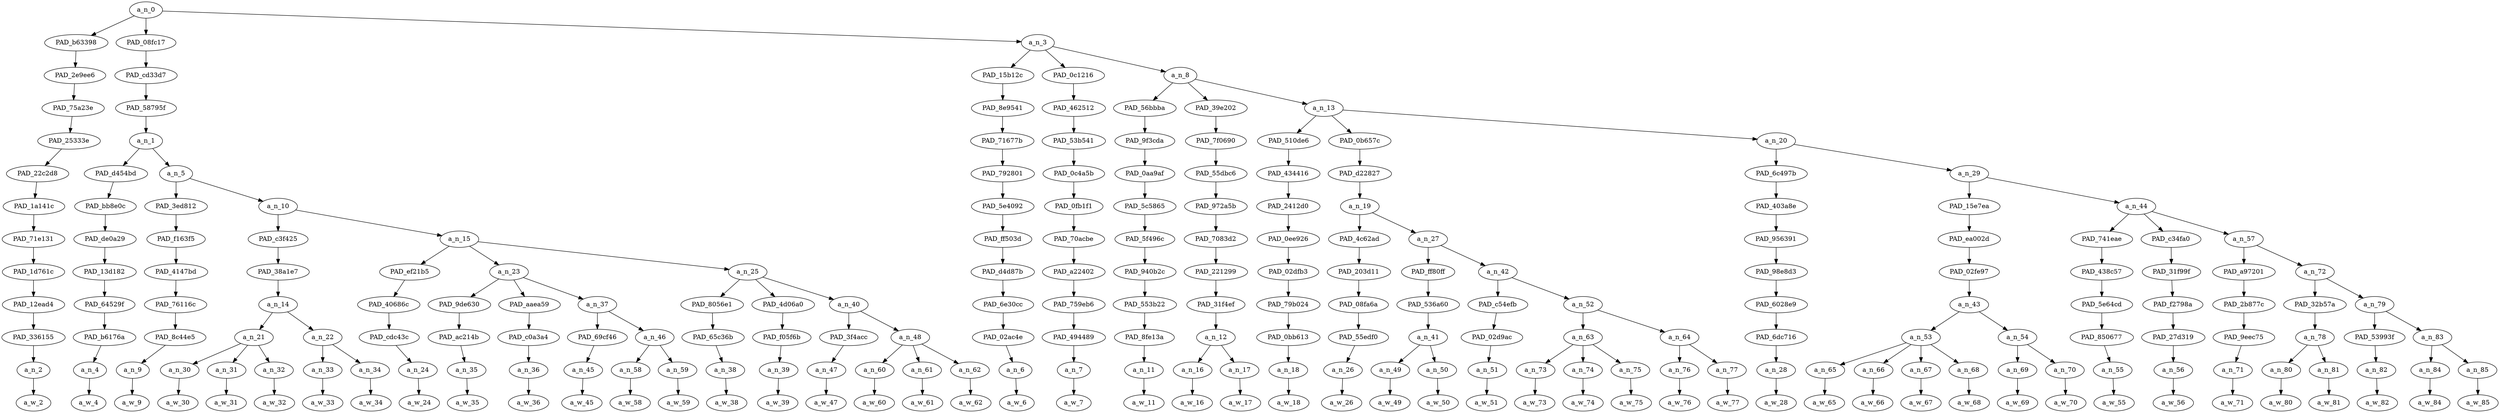 strict digraph "" {
	a_n_0	[div_dir=1,
		index=0,
		level=12,
		pos="14.43383487654321,12!",
		text_span="[0, 1, 2, 3, 4, 5, 6, 7, 8, 9, 10, 11, 12, 13, 14, 15, 16, 17, 18, 19, 20, 21, 22, 23, 24, 25, 26, 27, 28, 29, 30, 31, 32, 33, 34, \
35, 36, 37, 38, 39, 40, 41, 42, 43, 44, 45, 46, 47, 48, 49]",
		value=1.00000000];
	PAD_b63398	[div_dir=-1,
		index=1,
		level=11,
		pos="19.0,11!",
		text_span="[19]",
		value=0.01039157];
	a_n_0 -> PAD_b63398;
	PAD_08fc17	[div_dir=1,
		index=0,
		level=11,
		pos="2.2222222222222223,11!",
		text_span="[0, 1, 2, 3, 4, 5, 6, 7, 8, 9, 10, 11, 12, 13, 14, 15, 16, 17, 18]",
		value=0.49004268];
	a_n_0 -> PAD_08fc17;
	a_n_3	[div_dir=1,
		index=2,
		level=11,
		pos="22.07928240740741,11!",
		text_span="[20, 21, 22, 23, 24, 25, 26, 27, 28, 29, 30, 31, 32, 33, 34, 35, 36, 37, 38, 39, 40, 41, 42, 43, 44, 45, 46, 47, 48, 49]",
		value=0.49902677];
	a_n_0 -> a_n_3;
	PAD_2e9ee6	[div_dir=-1,
		index=1,
		level=10,
		pos="19.0,10!",
		text_span="[19]",
		value=0.01039157];
	PAD_b63398 -> PAD_2e9ee6;
	PAD_75a23e	[div_dir=-1,
		index=1,
		level=9,
		pos="19.0,9!",
		text_span="[19]",
		value=0.01039157];
	PAD_2e9ee6 -> PAD_75a23e;
	PAD_25333e	[div_dir=-1,
		index=1,
		level=8,
		pos="19.0,8!",
		text_span="[19]",
		value=0.01039157];
	PAD_75a23e -> PAD_25333e;
	PAD_22c2d8	[div_dir=-1,
		index=2,
		level=7,
		pos="19.0,7!",
		text_span="[19]",
		value=0.01039157];
	PAD_25333e -> PAD_22c2d8;
	PAD_1a141c	[div_dir=-1,
		index=3,
		level=6,
		pos="19.0,6!",
		text_span="[19]",
		value=0.01039157];
	PAD_22c2d8 -> PAD_1a141c;
	PAD_71e131	[div_dir=-1,
		index=4,
		level=5,
		pos="19.0,5!",
		text_span="[19]",
		value=0.01039157];
	PAD_1a141c -> PAD_71e131;
	PAD_1d761c	[div_dir=-1,
		index=6,
		level=4,
		pos="19.0,4!",
		text_span="[19]",
		value=0.01039157];
	PAD_71e131 -> PAD_1d761c;
	PAD_12ead4	[div_dir=-1,
		index=10,
		level=3,
		pos="19.0,3!",
		text_span="[19]",
		value=0.01039157];
	PAD_1d761c -> PAD_12ead4;
	PAD_336155	[div_dir=-1,
		index=13,
		level=2,
		pos="19.0,2!",
		text_span="[19]",
		value=0.01039157];
	PAD_12ead4 -> PAD_336155;
	a_n_2	[div_dir=-1,
		index=19,
		level=1,
		pos="19.0,1!",
		text_span="[19]",
		value=0.01039157];
	PAD_336155 -> a_n_2;
	a_w_2	[div_dir=0,
		index=19,
		level=0,
		pos="19,0!",
		text_span="[19]",
		value=but];
	a_n_2 -> a_w_2;
	PAD_cd33d7	[div_dir=1,
		index=0,
		level=10,
		pos="2.2222222222222223,10!",
		text_span="[0, 1, 2, 3, 4, 5, 6, 7, 8, 9, 10, 11, 12, 13, 14, 15, 16, 17, 18]",
		value=0.49004268];
	PAD_08fc17 -> PAD_cd33d7;
	PAD_58795f	[div_dir=1,
		index=0,
		level=9,
		pos="2.2222222222222223,9!",
		text_span="[0, 1, 2, 3, 4, 5, 6, 7, 8, 9, 10, 11, 12, 13, 14, 15, 16, 17, 18]",
		value=0.49004268];
	PAD_cd33d7 -> PAD_58795f;
	a_n_1	[div_dir=1,
		index=0,
		level=8,
		pos="2.2222222222222223,8!",
		text_span="[0, 1, 2, 3, 4, 5, 6, 7, 8, 9, 10, 11, 12, 13, 14, 15, 16, 17, 18]",
		value=0.49004268];
	PAD_58795f -> a_n_1;
	PAD_d454bd	[div_dir=-1,
		index=0,
		level=7,
		pos="0.0,7!",
		text_span="[0]",
		value=0.02157269];
	a_n_1 -> PAD_d454bd;
	a_n_5	[div_dir=1,
		index=1,
		level=7,
		pos="4.444444444444445,7!",
		text_span="[1, 2, 3, 4, 5, 6, 7, 8, 9, 10, 11, 12, 13, 14, 15, 16, 17, 18]",
		value=0.46796259];
	a_n_1 -> a_n_5;
	PAD_bb8e0c	[div_dir=-1,
		index=0,
		level=6,
		pos="0.0,6!",
		text_span="[0]",
		value=0.02157269];
	PAD_d454bd -> PAD_bb8e0c;
	PAD_de0a29	[div_dir=-1,
		index=0,
		level=5,
		pos="0.0,5!",
		text_span="[0]",
		value=0.02157269];
	PAD_bb8e0c -> PAD_de0a29;
	PAD_13d182	[div_dir=-1,
		index=0,
		level=4,
		pos="0.0,4!",
		text_span="[0]",
		value=0.02157269];
	PAD_de0a29 -> PAD_13d182;
	PAD_64529f	[div_dir=-1,
		index=0,
		level=3,
		pos="0.0,3!",
		text_span="[0]",
		value=0.02157269];
	PAD_13d182 -> PAD_64529f;
	PAD_b6176a	[div_dir=-1,
		index=0,
		level=2,
		pos="0.0,2!",
		text_span="[0]",
		value=0.02157269];
	PAD_64529f -> PAD_b6176a;
	a_n_4	[div_dir=-1,
		index=0,
		level=1,
		pos="0.0,1!",
		text_span="[0]",
		value=0.02157269];
	PAD_b6176a -> a_n_4;
	a_w_4	[div_dir=0,
		index=0,
		level=0,
		pos="0,0!",
		text_span="[0]",
		value="<user>"];
	a_n_4 -> a_w_4;
	PAD_3ed812	[div_dir=1,
		index=1,
		level=6,
		pos="1.0,6!",
		text_span="[1]",
		value=0.03173114];
	a_n_5 -> PAD_3ed812;
	a_n_10	[div_dir=1,
		index=2,
		level=6,
		pos="7.888888888888889,6!",
		text_span="[2, 3, 4, 5, 6, 7, 8, 9, 10, 11, 12, 13, 14, 15, 16, 17, 18]",
		value=0.43571863];
	a_n_5 -> a_n_10;
	PAD_f163f5	[div_dir=1,
		index=1,
		level=5,
		pos="1.0,5!",
		text_span="[1]",
		value=0.03173114];
	PAD_3ed812 -> PAD_f163f5;
	PAD_4147bd	[div_dir=1,
		index=1,
		level=4,
		pos="1.0,4!",
		text_span="[1]",
		value=0.03173114];
	PAD_f163f5 -> PAD_4147bd;
	PAD_76116c	[div_dir=1,
		index=1,
		level=3,
		pos="1.0,3!",
		text_span="[1]",
		value=0.03173114];
	PAD_4147bd -> PAD_76116c;
	PAD_8c44e5	[div_dir=1,
		index=1,
		level=2,
		pos="1.0,2!",
		text_span="[1]",
		value=0.03173114];
	PAD_76116c -> PAD_8c44e5;
	a_n_9	[div_dir=1,
		index=1,
		level=1,
		pos="1.0,1!",
		text_span="[1]",
		value=0.03173114];
	PAD_8c44e5 -> a_n_9;
	a_w_9	[div_dir=0,
		index=1,
		level=0,
		pos="1,0!",
		text_span="[1]",
		value=lets];
	a_n_9 -> a_w_9;
	PAD_c3f425	[div_dir=1,
		index=2,
		level=5,
		pos="4.25,5!",
		text_span="[2, 3, 4, 5, 6]",
		value=0.23579565];
	a_n_10 -> PAD_c3f425;
	a_n_15	[div_dir=1,
		index=3,
		level=5,
		pos="11.527777777777779,5!",
		text_span="[7, 8, 9, 10, 11, 12, 13, 14, 15, 16, 17, 18]",
		value=0.19945458];
	a_n_10 -> a_n_15;
	PAD_38a1e7	[div_dir=1,
		index=2,
		level=4,
		pos="4.25,4!",
		text_span="[2, 3, 4, 5, 6]",
		value=0.23579565];
	PAD_c3f425 -> PAD_38a1e7;
	a_n_14	[div_dir=1,
		index=2,
		level=3,
		pos="4.25,3!",
		text_span="[2, 3, 4, 5, 6]",
		value=0.23579565];
	PAD_38a1e7 -> a_n_14;
	a_n_21	[div_dir=1,
		index=2,
		level=2,
		pos="3.0,2!",
		text_span="[2, 3, 4]",
		value=0.18371984];
	a_n_14 -> a_n_21;
	a_n_22	[div_dir=1,
		index=3,
		level=2,
		pos="5.5,2!",
		text_span="[5, 6]",
		value=0.05142809];
	a_n_14 -> a_n_22;
	a_n_30	[div_dir=-1,
		index=2,
		level=1,
		pos="2.0,1!",
		text_span="[2]",
		value=0.01432415];
	a_n_21 -> a_n_30;
	a_n_31	[div_dir=1,
		index=3,
		level=1,
		pos="3.0,1!",
		text_span="[3]",
		value=0.05794685];
	a_n_21 -> a_n_31;
	a_n_32	[div_dir=1,
		index=4,
		level=1,
		pos="4.0,1!",
		text_span="[4]",
		value=0.11079049];
	a_n_21 -> a_n_32;
	a_w_30	[div_dir=0,
		index=2,
		level=0,
		pos="2,0!",
		text_span="[2]",
		value=the];
	a_n_30 -> a_w_30;
	a_w_31	[div_dir=0,
		index=3,
		level=0,
		pos="3,0!",
		text_span="[3]",
		value=degenerate];
	a_n_31 -> a_w_31;
	a_w_32	[div_dir=0,
		index=4,
		level=0,
		pos="4,0!",
		text_span="[4]",
		value=kike];
	a_n_32 -> a_w_32;
	a_n_33	[div_dir=1,
		index=5,
		level=1,
		pos="5.0,1!",
		text_span="[5]",
		value=0.02921550];
	a_n_22 -> a_n_33;
	a_n_34	[div_dir=-1,
		index=6,
		level=1,
		pos="6.0,1!",
		text_span="[6]",
		value=0.02219998];
	a_n_22 -> a_n_34;
	a_w_33	[div_dir=0,
		index=5,
		level=0,
		pos="5,0!",
		text_span="[5]",
		value="<user>1"];
	a_n_33 -> a_w_33;
	a_w_34	[div_dir=0,
		index=6,
		level=0,
		pos="6,0!",
		text_span="[6]",
		value="<u200d>"];
	a_n_34 -> a_w_34;
	PAD_ef21b5	[div_dir=-1,
		index=4,
		level=4,
		pos="12.0,4!",
		text_span="[12]",
		value=0.01251038];
	a_n_15 -> PAD_ef21b5;
	a_n_23	[div_dir=1,
		index=3,
		level=4,
		pos="8.25,4!",
		text_span="[7, 8, 9, 10, 11]",
		value=0.07698349];
	a_n_15 -> a_n_23;
	a_n_25	[div_dir=1,
		index=5,
		level=4,
		pos="14.333333333333334,4!",
		text_span="[13, 14, 15, 16, 17, 18]",
		value=0.10982217];
	a_n_15 -> a_n_25;
	PAD_40686c	[div_dir=-1,
		index=6,
		level=3,
		pos="12.0,3!",
		text_span="[12]",
		value=0.01251038];
	PAD_ef21b5 -> PAD_40686c;
	PAD_cdc43c	[div_dir=-1,
		index=8,
		level=2,
		pos="12.0,2!",
		text_span="[12]",
		value=0.01251038];
	PAD_40686c -> PAD_cdc43c;
	a_n_24	[div_dir=-1,
		index=12,
		level=1,
		pos="12.0,1!",
		text_span="[12]",
		value=0.01251038];
	PAD_cdc43c -> a_n_24;
	a_w_24	[div_dir=0,
		index=12,
		level=0,
		pos="12,0!",
		text_span="[12]",
		value=and];
	a_n_24 -> a_w_24;
	PAD_9de630	[div_dir=1,
		index=3,
		level=3,
		pos="7.0,3!",
		text_span="[7]",
		value=0.02319907];
	a_n_23 -> PAD_9de630;
	PAD_aaea59	[div_dir=1,
		index=4,
		level=3,
		pos="8.0,3!",
		text_span="[8]",
		value=0.01381853];
	a_n_23 -> PAD_aaea59;
	a_n_37	[div_dir=1,
		index=5,
		level=3,
		pos="9.75,3!",
		text_span="[9, 10, 11]",
		value=0.03973127];
	a_n_23 -> a_n_37;
	PAD_ac214b	[div_dir=1,
		index=4,
		level=2,
		pos="7.0,2!",
		text_span="[7]",
		value=0.02319907];
	PAD_9de630 -> PAD_ac214b;
	a_n_35	[div_dir=1,
		index=7,
		level=1,
		pos="7.0,1!",
		text_span="[7]",
		value=0.02319907];
	PAD_ac214b -> a_n_35;
	a_w_35	[div_dir=0,
		index=7,
		level=0,
		pos="7,0!",
		text_span="[7]",
		value=fuck];
	a_n_35 -> a_w_35;
	PAD_c0a3a4	[div_dir=1,
		index=5,
		level=2,
		pos="8.0,2!",
		text_span="[8]",
		value=0.01381853];
	PAD_aaea59 -> PAD_c0a3a4;
	a_n_36	[div_dir=1,
		index=8,
		level=1,
		pos="8.0,1!",
		text_span="[8]",
		value=0.01381853];
	PAD_c0a3a4 -> a_n_36;
	a_w_36	[div_dir=0,
		index=8,
		level=0,
		pos="8,0!",
		text_span="[8]",
		value=him];
	a_n_36 -> a_w_36;
	PAD_69cf46	[div_dir=-1,
		index=6,
		level=2,
		pos="9.0,2!",
		text_span="[9]",
		value=0.01096646];
	a_n_37 -> PAD_69cf46;
	a_n_46	[div_dir=1,
		index=7,
		level=2,
		pos="10.5,2!",
		text_span="[10, 11]",
		value=0.02867145];
	a_n_37 -> a_n_46;
	a_n_45	[div_dir=-1,
		index=9,
		level=1,
		pos="9.0,1!",
		text_span="[9]",
		value=0.01096646];
	PAD_69cf46 -> a_n_45;
	a_w_45	[div_dir=0,
		index=9,
		level=0,
		pos="9,0!",
		text_span="[9]",
		value=in];
	a_n_45 -> a_w_45;
	a_n_58	[div_dir=-1,
		index=10,
		level=1,
		pos="10.0,1!",
		text_span="[10]",
		value=0.01101247];
	a_n_46 -> a_n_58;
	a_n_59	[div_dir=1,
		index=11,
		level=1,
		pos="11.0,1!",
		text_span="[11]",
		value=0.01754016];
	a_n_46 -> a_n_59;
	a_w_58	[div_dir=0,
		index=10,
		level=0,
		pos="10,0!",
		text_span="[10]",
		value=the1];
	a_n_58 -> a_w_58;
	a_w_59	[div_dir=0,
		index=11,
		level=0,
		pos="11,0!",
		text_span="[11]",
		value=ass];
	a_n_59 -> a_w_59;
	PAD_8056e1	[div_dir=-1,
		index=7,
		level=3,
		pos="13.0,3!",
		text_span="[13]",
		value=0.01188491];
	a_n_25 -> PAD_8056e1;
	PAD_4d06a0	[div_dir=1,
		index=8,
		level=3,
		pos="14.0,3!",
		text_span="[14]",
		value=0.03827919];
	a_n_25 -> PAD_4d06a0;
	a_n_40	[div_dir=1,
		index=9,
		level=3,
		pos="16.0,3!",
		text_span="[15, 16, 17, 18]",
		value=0.05963513];
	a_n_25 -> a_n_40;
	PAD_65c36b	[div_dir=-1,
		index=9,
		level=2,
		pos="13.0,2!",
		text_span="[13]",
		value=0.01188491];
	PAD_8056e1 -> PAD_65c36b;
	a_n_38	[div_dir=-1,
		index=13,
		level=1,
		pos="13.0,1!",
		text_span="[13]",
		value=0.01188491];
	PAD_65c36b -> a_n_38;
	a_w_38	[div_dir=0,
		index=13,
		level=0,
		pos="13,0!",
		text_span="[13]",
		value=cries];
	a_n_38 -> a_w_38;
	PAD_f05f6b	[div_dir=1,
		index=10,
		level=2,
		pos="14.0,2!",
		text_span="[14]",
		value=0.03827919];
	PAD_4d06a0 -> PAD_f05f6b;
	a_n_39	[div_dir=1,
		index=14,
		level=1,
		pos="14.0,1!",
		text_span="[14]",
		value=0.03827919];
	PAD_f05f6b -> a_n_39;
	a_w_39	[div_dir=0,
		index=14,
		level=0,
		pos="14,0!",
		text_span="[14]",
		value=piteously];
	a_n_39 -> a_w_39;
	PAD_3f4acc	[div_dir=-1,
		index=11,
		level=2,
		pos="15.0,2!",
		text_span="[15]",
		value=0.01134149];
	a_n_40 -> PAD_3f4acc;
	a_n_48	[div_dir=1,
		index=12,
		level=2,
		pos="17.0,2!",
		text_span="[16, 17, 18]",
		value=0.04826405];
	a_n_40 -> a_n_48;
	a_n_47	[div_dir=-1,
		index=15,
		level=1,
		pos="15.0,1!",
		text_span="[15]",
		value=0.01134149];
	PAD_3f4acc -> a_n_47;
	a_w_47	[div_dir=0,
		index=15,
		level=0,
		pos="15,0!",
		text_span="[15]",
		value=during];
	a_n_47 -> a_w_47;
	a_n_60	[div_dir=1,
		index=16,
		level=1,
		pos="16.0,1!",
		text_span="[16]",
		value=0.01030866];
	a_n_48 -> a_n_60;
	a_n_61	[div_dir=1,
		index=17,
		level=1,
		pos="17.0,1!",
		text_span="[17]",
		value=0.02547946];
	a_n_48 -> a_n_61;
	a_n_62	[div_dir=1,
		index=18,
		level=1,
		pos="18.0,1!",
		text_span="[18]",
		value=0.01243979];
	a_n_48 -> a_n_62;
	a_w_60	[div_dir=0,
		index=16,
		level=0,
		pos="16,0!",
		text_span="[16]",
		value=the2];
	a_n_60 -> a_w_60;
	a_w_61	[div_dir=0,
		index=17,
		level=0,
		pos="17,0!",
		text_span="[17]",
		value=torrid];
	a_n_61 -> a_w_61;
	a_w_62	[div_dir=0,
		index=18,
		level=0,
		pos="18,0!",
		text_span="[18]",
		value=act];
	a_n_62 -> a_w_62;
	PAD_15b12c	[div_dir=1,
		index=2,
		level=10,
		pos="20.0,10!",
		text_span="[20]",
		value=0.00993058];
	a_n_3 -> PAD_15b12c;
	PAD_0c1216	[div_dir=1,
		index=3,
		level=10,
		pos="21.0,10!",
		text_span="[21]",
		value=0.01129069];
	a_n_3 -> PAD_0c1216;
	a_n_8	[div_dir=1,
		index=4,
		level=10,
		pos="25.237847222222225,10!",
		text_span="[22, 23, 24, 25, 26, 27, 28, 29, 30, 31, 32, 33, 34, 35, 36, 37, 38, 39, 40, 41, 42, 43, 44, 45, 46, 47, 48, 49]",
		value=0.47751264];
	a_n_3 -> a_n_8;
	PAD_8e9541	[div_dir=1,
		index=2,
		level=9,
		pos="20.0,9!",
		text_span="[20]",
		value=0.00993058];
	PAD_15b12c -> PAD_8e9541;
	PAD_71677b	[div_dir=1,
		index=2,
		level=8,
		pos="20.0,8!",
		text_span="[20]",
		value=0.00993058];
	PAD_8e9541 -> PAD_71677b;
	PAD_792801	[div_dir=1,
		index=3,
		level=7,
		pos="20.0,7!",
		text_span="[20]",
		value=0.00993058];
	PAD_71677b -> PAD_792801;
	PAD_5e4092	[div_dir=1,
		index=4,
		level=6,
		pos="20.0,6!",
		text_span="[20]",
		value=0.00993058];
	PAD_792801 -> PAD_5e4092;
	PAD_ff503d	[div_dir=1,
		index=5,
		level=5,
		pos="20.0,5!",
		text_span="[20]",
		value=0.00993058];
	PAD_5e4092 -> PAD_ff503d;
	PAD_d4d87b	[div_dir=1,
		index=7,
		level=4,
		pos="20.0,4!",
		text_span="[20]",
		value=0.00993058];
	PAD_ff503d -> PAD_d4d87b;
	PAD_6e30cc	[div_dir=1,
		index=11,
		level=3,
		pos="20.0,3!",
		text_span="[20]",
		value=0.00993058];
	PAD_d4d87b -> PAD_6e30cc;
	PAD_02ac4e	[div_dir=1,
		index=14,
		level=2,
		pos="20.0,2!",
		text_span="[20]",
		value=0.00993058];
	PAD_6e30cc -> PAD_02ac4e;
	a_n_6	[div_dir=1,
		index=20,
		level=1,
		pos="20.0,1!",
		text_span="[20]",
		value=0.00993058];
	PAD_02ac4e -> a_n_6;
	a_w_6	[div_dir=0,
		index=20,
		level=0,
		pos="20,0!",
		text_span="[20]",
		value=deep];
	a_n_6 -> a_w_6;
	PAD_462512	[div_dir=1,
		index=3,
		level=9,
		pos="21.0,9!",
		text_span="[21]",
		value=0.01129069];
	PAD_0c1216 -> PAD_462512;
	PAD_53b541	[div_dir=1,
		index=3,
		level=8,
		pos="21.0,8!",
		text_span="[21]",
		value=0.01129069];
	PAD_462512 -> PAD_53b541;
	PAD_0c4a5b	[div_dir=1,
		index=4,
		level=7,
		pos="21.0,7!",
		text_span="[21]",
		value=0.01129069];
	PAD_53b541 -> PAD_0c4a5b;
	PAD_0fb1f1	[div_dir=1,
		index=5,
		level=6,
		pos="21.0,6!",
		text_span="[21]",
		value=0.01129069];
	PAD_0c4a5b -> PAD_0fb1f1;
	PAD_70acbe	[div_dir=1,
		index=6,
		level=5,
		pos="21.0,5!",
		text_span="[21]",
		value=0.01129069];
	PAD_0fb1f1 -> PAD_70acbe;
	PAD_a22402	[div_dir=1,
		index=8,
		level=4,
		pos="21.0,4!",
		text_span="[21]",
		value=0.01129069];
	PAD_70acbe -> PAD_a22402;
	PAD_759eb6	[div_dir=1,
		index=12,
		level=3,
		pos="21.0,3!",
		text_span="[21]",
		value=0.01129069];
	PAD_a22402 -> PAD_759eb6;
	PAD_494489	[div_dir=1,
		index=15,
		level=2,
		pos="21.0,2!",
		text_span="[21]",
		value=0.01129069];
	PAD_759eb6 -> PAD_494489;
	a_n_7	[div_dir=1,
		index=21,
		level=1,
		pos="21.0,1!",
		text_span="[21]",
		value=0.01129069];
	PAD_494489 -> a_n_7;
	a_w_7	[div_dir=0,
		index=21,
		level=0,
		pos="21,0!",
		text_span="[21]",
		value=down];
	a_n_7 -> a_w_7;
	PAD_56bbba	[div_dir=1,
		index=4,
		level=9,
		pos="22.0,9!",
		text_span="[22]",
		value=0.01059633];
	a_n_8 -> PAD_56bbba;
	PAD_39e202	[div_dir=1,
		index=5,
		level=9,
		pos="23.5,9!",
		text_span="[23, 24]",
		value=0.02046901];
	a_n_8 -> PAD_39e202;
	a_n_13	[div_dir=1,
		index=6,
		level=9,
		pos="30.213541666666668,9!",
		text_span="[25, 26, 27, 28, 29, 30, 31, 32, 33, 34, 35, 36, 37, 38, 39, 40, 41, 42, 43, 44, 45, 46, 47, 48, 49]",
		value=0.44616566];
	a_n_8 -> a_n_13;
	PAD_9f3cda	[div_dir=1,
		index=4,
		level=8,
		pos="22.0,8!",
		text_span="[22]",
		value=0.01059633];
	PAD_56bbba -> PAD_9f3cda;
	PAD_0aa9af	[div_dir=1,
		index=5,
		level=7,
		pos="22.0,7!",
		text_span="[22]",
		value=0.01059633];
	PAD_9f3cda -> PAD_0aa9af;
	PAD_5c5865	[div_dir=1,
		index=6,
		level=6,
		pos="22.0,6!",
		text_span="[22]",
		value=0.01059633];
	PAD_0aa9af -> PAD_5c5865;
	PAD_5f496c	[div_dir=1,
		index=7,
		level=5,
		pos="22.0,5!",
		text_span="[22]",
		value=0.01059633];
	PAD_5c5865 -> PAD_5f496c;
	PAD_940b2c	[div_dir=1,
		index=9,
		level=4,
		pos="22.0,4!",
		text_span="[22]",
		value=0.01059633];
	PAD_5f496c -> PAD_940b2c;
	PAD_553b22	[div_dir=1,
		index=13,
		level=3,
		pos="22.0,3!",
		text_span="[22]",
		value=0.01059633];
	PAD_940b2c -> PAD_553b22;
	PAD_8fe13a	[div_dir=1,
		index=16,
		level=2,
		pos="22.0,2!",
		text_span="[22]",
		value=0.01059633];
	PAD_553b22 -> PAD_8fe13a;
	a_n_11	[div_dir=1,
		index=22,
		level=1,
		pos="22.0,1!",
		text_span="[22]",
		value=0.01059633];
	PAD_8fe13a -> a_n_11;
	a_w_11	[div_dir=0,
		index=22,
		level=0,
		pos="22,0!",
		text_span="[22]",
		value=he];
	a_n_11 -> a_w_11;
	PAD_7f0690	[div_dir=1,
		index=5,
		level=8,
		pos="23.5,8!",
		text_span="[23, 24]",
		value=0.02046901];
	PAD_39e202 -> PAD_7f0690;
	PAD_55dbc6	[div_dir=1,
		index=6,
		level=7,
		pos="23.5,7!",
		text_span="[23, 24]",
		value=0.02046901];
	PAD_7f0690 -> PAD_55dbc6;
	PAD_972a5b	[div_dir=1,
		index=7,
		level=6,
		pos="23.5,6!",
		text_span="[23, 24]",
		value=0.02046901];
	PAD_55dbc6 -> PAD_972a5b;
	PAD_7083d2	[div_dir=1,
		index=8,
		level=5,
		pos="23.5,5!",
		text_span="[23, 24]",
		value=0.02046901];
	PAD_972a5b -> PAD_7083d2;
	PAD_221299	[div_dir=1,
		index=10,
		level=4,
		pos="23.5,4!",
		text_span="[23, 24]",
		value=0.02046901];
	PAD_7083d2 -> PAD_221299;
	PAD_31f4ef	[div_dir=1,
		index=14,
		level=3,
		pos="23.5,3!",
		text_span="[23, 24]",
		value=0.02046901];
	PAD_221299 -> PAD_31f4ef;
	a_n_12	[div_dir=1,
		index=17,
		level=2,
		pos="23.5,2!",
		text_span="[23, 24]",
		value=0.02046901];
	PAD_31f4ef -> a_n_12;
	a_n_16	[div_dir=-1,
		index=23,
		level=1,
		pos="23.0,1!",
		text_span="[23]",
		value=0.01044221];
	a_n_12 -> a_n_16;
	a_n_17	[div_dir=1,
		index=24,
		level=1,
		pos="24.0,1!",
		text_span="[24]",
		value=0.01001755];
	a_n_12 -> a_n_17;
	a_w_16	[div_dir=0,
		index=23,
		level=0,
		pos="23,0!",
		text_span="[23]",
		value=very];
	a_n_16 -> a_w_16;
	a_w_17	[div_dir=0,
		index=24,
		level=0,
		pos="24,0!",
		text_span="[24]",
		value=much];
	a_n_17 -> a_w_17;
	PAD_510de6	[div_dir=-1,
		index=6,
		level=8,
		pos="25.0,8!",
		text_span="[25]",
		value=0.01189482];
	a_n_13 -> PAD_510de6;
	PAD_0b657c	[div_dir=1,
		index=7,
		level=8,
		pos="27.53125,8!",
		text_span="[26, 27, 28, 29, 30, 31, 32, 33, 34]",
		value=0.16523043];
	a_n_13 -> PAD_0b657c;
	a_n_20	[div_dir=1,
		index=8,
		level=8,
		pos="38.109375,8!",
		text_span="[35, 36, 37, 38, 39, 40, 41, 42, 43, 44, 45, 46, 47, 48, 49]",
		value=0.26875826];
	a_n_13 -> a_n_20;
	PAD_434416	[div_dir=-1,
		index=7,
		level=7,
		pos="25.0,7!",
		text_span="[25]",
		value=0.01189482];
	PAD_510de6 -> PAD_434416;
	PAD_2412d0	[div_dir=-1,
		index=8,
		level=6,
		pos="25.0,6!",
		text_span="[25]",
		value=0.01189482];
	PAD_434416 -> PAD_2412d0;
	PAD_0ee926	[div_dir=-1,
		index=9,
		level=5,
		pos="25.0,5!",
		text_span="[25]",
		value=0.01189482];
	PAD_2412d0 -> PAD_0ee926;
	PAD_02dfb3	[div_dir=-1,
		index=11,
		level=4,
		pos="25.0,4!",
		text_span="[25]",
		value=0.01189482];
	PAD_0ee926 -> PAD_02dfb3;
	PAD_79b024	[div_dir=-1,
		index=15,
		level=3,
		pos="25.0,3!",
		text_span="[25]",
		value=0.01189482];
	PAD_02dfb3 -> PAD_79b024;
	PAD_0bb613	[div_dir=-1,
		index=18,
		level=2,
		pos="25.0,2!",
		text_span="[25]",
		value=0.01189482];
	PAD_79b024 -> PAD_0bb613;
	a_n_18	[div_dir=-1,
		index=25,
		level=1,
		pos="25.0,1!",
		text_span="[25]",
		value=0.01189482];
	PAD_0bb613 -> a_n_18;
	a_w_18	[div_dir=0,
		index=25,
		level=0,
		pos="25,0!",
		text_span="[25]",
		value=aroused];
	a_n_18 -> a_w_18;
	PAD_d22827	[div_dir=1,
		index=8,
		level=7,
		pos="27.53125,7!",
		text_span="[26, 27, 28, 29, 30, 31, 32, 33, 34]",
		value=0.16523043];
	PAD_0b657c -> PAD_d22827;
	a_n_19	[div_dir=1,
		index=9,
		level=6,
		pos="27.53125,6!",
		text_span="[26, 27, 28, 29, 30, 31, 32, 33, 34]",
		value=0.16523043];
	PAD_d22827 -> a_n_19;
	PAD_4c62ad	[div_dir=1,
		index=10,
		level=5,
		pos="26.0,5!",
		text_span="[26]",
		value=0.01127949];
	a_n_19 -> PAD_4c62ad;
	a_n_27	[div_dir=1,
		index=11,
		level=5,
		pos="29.0625,5!",
		text_span="[27, 28, 29, 30, 31, 32, 33, 34]",
		value=0.15364074];
	a_n_19 -> a_n_27;
	PAD_203d11	[div_dir=1,
		index=12,
		level=4,
		pos="26.0,4!",
		text_span="[26]",
		value=0.01127949];
	PAD_4c62ad -> PAD_203d11;
	PAD_08fa6a	[div_dir=1,
		index=16,
		level=3,
		pos="26.0,3!",
		text_span="[26]",
		value=0.01127949];
	PAD_203d11 -> PAD_08fa6a;
	PAD_55edf0	[div_dir=1,
		index=19,
		level=2,
		pos="26.0,2!",
		text_span="[26]",
		value=0.01127949];
	PAD_08fa6a -> PAD_55edf0;
	a_n_26	[div_dir=1,
		index=26,
		level=1,
		pos="26.0,1!",
		text_span="[26]",
		value=0.01127949];
	PAD_55edf0 -> a_n_26;
	a_w_26	[div_dir=0,
		index=26,
		level=0,
		pos="26,0!",
		text_span="[26]",
		value=at];
	a_n_26 -> a_w_26;
	PAD_ff80ff	[div_dir=1,
		index=13,
		level=4,
		pos="27.5,4!",
		text_span="[27, 28]",
		value=0.02378309];
	a_n_27 -> PAD_ff80ff;
	a_n_42	[div_dir=1,
		index=14,
		level=4,
		pos="30.625,4!",
		text_span="[29, 30, 31, 32, 33, 34]",
		value=0.12955208];
	a_n_27 -> a_n_42;
	PAD_536a60	[div_dir=1,
		index=17,
		level=3,
		pos="27.5,3!",
		text_span="[27, 28]",
		value=0.02378309];
	PAD_ff80ff -> PAD_536a60;
	a_n_41	[div_dir=1,
		index=20,
		level=2,
		pos="27.5,2!",
		text_span="[27, 28]",
		value=0.02378309];
	PAD_536a60 -> a_n_41;
	a_n_49	[div_dir=1,
		index=27,
		level=1,
		pos="27.0,1!",
		text_span="[27]",
		value=0.01189530];
	a_n_41 -> a_n_49;
	a_n_50	[div_dir=1,
		index=28,
		level=1,
		pos="28.0,1!",
		text_span="[28]",
		value=0.01179114];
	a_n_41 -> a_n_50;
	a_w_49	[div_dir=0,
		index=27,
		level=0,
		pos="27,0!",
		text_span="[27]",
		value=the3];
	a_n_49 -> a_w_49;
	a_w_50	[div_dir=0,
		index=28,
		level=0,
		pos="28,0!",
		text_span="[28]",
		value=idea];
	a_n_50 -> a_w_50;
	PAD_c54efb	[div_dir=1,
		index=18,
		level=3,
		pos="29.0,3!",
		text_span="[29]",
		value=0.01239274];
	a_n_42 -> PAD_c54efb;
	a_n_52	[div_dir=1,
		index=19,
		level=3,
		pos="32.25,3!",
		text_span="[30, 31, 32, 33, 34]",
		value=0.11686183];
	a_n_42 -> a_n_52;
	PAD_02d9ac	[div_dir=1,
		index=21,
		level=2,
		pos="29.0,2!",
		text_span="[29]",
		value=0.01239274];
	PAD_c54efb -> PAD_02d9ac;
	a_n_51	[div_dir=1,
		index=29,
		level=1,
		pos="29.0,1!",
		text_span="[29]",
		value=0.01239274];
	PAD_02d9ac -> a_n_51;
	a_w_51	[div_dir=0,
		index=29,
		level=0,
		pos="29,0!",
		text_span="[29]",
		value=of];
	a_n_51 -> a_w_51;
	a_n_63	[div_dir=1,
		index=22,
		level=2,
		pos="31.0,2!",
		text_span="[30, 31, 32]",
		value=0.08804621];
	a_n_52 -> a_n_63;
	a_n_64	[div_dir=-1,
		index=23,
		level=2,
		pos="33.5,2!",
		text_span="[33, 34]",
		value=0.02852355];
	a_n_52 -> a_n_64;
	a_n_73	[div_dir=1,
		index=30,
		level=1,
		pos="30.0,1!",
		text_span="[30]",
		value=0.01345144];
	a_n_63 -> a_n_73;
	a_n_74	[div_dir=1,
		index=31,
		level=1,
		pos="31.0,1!",
		text_span="[31]",
		value=0.02462247];
	a_n_63 -> a_n_74;
	a_n_75	[div_dir=1,
		index=32,
		level=1,
		pos="32.0,1!",
		text_span="[32]",
		value=0.04955267];
	a_n_63 -> a_n_75;
	a_w_73	[div_dir=0,
		index=30,
		level=0,
		pos="30,0!",
		text_span="[30]",
		value=a];
	a_n_73 -> a_w_73;
	a_w_74	[div_dir=0,
		index=31,
		level=0,
		pos="31,0!",
		text_span="[31]",
		value=filthy];
	a_n_74 -> a_w_74;
	a_w_75	[div_dir=0,
		index=32,
		level=0,
		pos="32,0!",
		text_span="[32]",
		value=jew];
	a_n_75 -> a_w_75;
	a_n_76	[div_dir=-1,
		index=33,
		level=1,
		pos="33.0,1!",
		text_span="[33]",
		value=0.01530938];
	a_n_64 -> a_n_76;
	a_n_77	[div_dir=-1,
		index=34,
		level=1,
		pos="34.0,1!",
		text_span="[34]",
		value=0.01315483];
	a_n_64 -> a_n_77;
	a_w_76	[div_dir=0,
		index=33,
		level=0,
		pos="33,0!",
		text_span="[33]",
		value=dominating];
	a_n_76 -> a_w_76;
	a_w_77	[div_dir=0,
		index=34,
		level=0,
		pos="34,0!",
		text_span="[34]",
		value=him1];
	a_n_77 -> a_w_77;
	PAD_6c497b	[div_dir=-1,
		index=9,
		level=7,
		pos="35.0,7!",
		text_span="[35]",
		value=0.01203986];
	a_n_20 -> PAD_6c497b;
	a_n_29	[div_dir=1,
		index=10,
		level=7,
		pos="41.21875,7!",
		text_span="[36, 37, 38, 39, 40, 41, 42, 43, 44, 45, 46, 47, 48, 49]",
		value=0.25658115];
	a_n_20 -> a_n_29;
	PAD_403a8e	[div_dir=-1,
		index=10,
		level=6,
		pos="35.0,6!",
		text_span="[35]",
		value=0.01203986];
	PAD_6c497b -> PAD_403a8e;
	PAD_956391	[div_dir=-1,
		index=12,
		level=5,
		pos="35.0,5!",
		text_span="[35]",
		value=0.01203986];
	PAD_403a8e -> PAD_956391;
	PAD_98e8d3	[div_dir=-1,
		index=15,
		level=4,
		pos="35.0,4!",
		text_span="[35]",
		value=0.01203986];
	PAD_956391 -> PAD_98e8d3;
	PAD_6028e9	[div_dir=-1,
		index=20,
		level=3,
		pos="35.0,3!",
		text_span="[35]",
		value=0.01203986];
	PAD_98e8d3 -> PAD_6028e9;
	PAD_6dc716	[div_dir=-1,
		index=24,
		level=2,
		pos="35.0,2!",
		text_span="[35]",
		value=0.01203986];
	PAD_6028e9 -> PAD_6dc716;
	a_n_28	[div_dir=-1,
		index=35,
		level=1,
		pos="35.0,1!",
		text_span="[35]",
		value=0.01203986];
	PAD_6dc716 -> a_n_28;
	a_w_28	[div_dir=0,
		index=35,
		level=0,
		pos="35,0!",
		text_span="[35]",
		value=that];
	a_n_28 -> a_w_28;
	PAD_15e7ea	[div_dir=1,
		index=11,
		level=6,
		pos="39.0,6!",
		text_span="[36, 37, 38, 39, 40, 41]",
		value=0.08539753];
	a_n_29 -> PAD_15e7ea;
	a_n_44	[div_dir=1,
		index=12,
		level=6,
		pos="43.4375,6!",
		text_span="[42, 43, 44, 45, 46, 47, 48, 49]",
		value=0.17104222];
	a_n_29 -> a_n_44;
	PAD_ea002d	[div_dir=1,
		index=13,
		level=5,
		pos="39.0,5!",
		text_span="[36, 37, 38, 39, 40, 41]",
		value=0.08539753];
	PAD_15e7ea -> PAD_ea002d;
	PAD_02fe97	[div_dir=1,
		index=16,
		level=4,
		pos="39.0,4!",
		text_span="[36, 37, 38, 39, 40, 41]",
		value=0.08539753];
	PAD_ea002d -> PAD_02fe97;
	a_n_43	[div_dir=1,
		index=21,
		level=3,
		pos="39.0,3!",
		text_span="[36, 37, 38, 39, 40, 41]",
		value=0.08539753];
	PAD_02fe97 -> a_n_43;
	a_n_53	[div_dir=1,
		index=25,
		level=2,
		pos="37.5,2!",
		text_span="[36, 37, 38, 39]",
		value=0.05625009];
	a_n_43 -> a_n_53;
	a_n_54	[div_dir=1,
		index=26,
		level=2,
		pos="40.5,2!",
		text_span="[40, 41]",
		value=0.02906521];
	a_n_43 -> a_n_54;
	a_n_65	[div_dir=1,
		index=36,
		level=1,
		pos="36.0,1!",
		text_span="[36]",
		value=0.01123976];
	a_n_53 -> a_n_65;
	a_n_66	[div_dir=-1,
		index=37,
		level=1,
		pos="37.0,1!",
		text_span="[37]",
		value=0.01244917];
	a_n_53 -> a_n_66;
	a_n_67	[div_dir=1,
		index=38,
		level=1,
		pos="38.0,1!",
		text_span="[38]",
		value=0.01633505];
	a_n_53 -> a_n_67;
	a_n_68	[div_dir=1,
		index=39,
		level=1,
		pos="39.0,1!",
		text_span="[39]",
		value=0.01618814];
	a_n_53 -> a_n_68;
	a_w_65	[div_dir=0,
		index=36,
		level=0,
		pos="36,0!",
		text_span="[36]",
		value=a1];
	a_n_65 -> a_w_65;
	a_w_66	[div_dir=0,
		index=37,
		level=0,
		pos="37,0!",
		text_span="[37]",
		value=real];
	a_n_66 -> a_w_66;
	a_w_67	[div_dir=0,
		index=38,
		level=0,
		pos="38,0!",
		text_span="[38]",
		value=radical];
	a_n_67 -> a_w_67;
	a_w_68	[div_dir=0,
		index=39,
		level=0,
		pos="39,0!",
		text_span="[39]",
		value=agenda];
	a_n_68 -> a_w_68;
	a_n_69	[div_dir=1,
		index=40,
		level=1,
		pos="40.0,1!",
		text_span="[40]",
		value=0.01413062];
	a_n_54 -> a_n_69;
	a_n_70	[div_dir=1,
		index=41,
		level=1,
		pos="41.0,1!",
		text_span="[41]",
		value=0.01484690];
	a_n_54 -> a_n_70;
	a_w_69	[div_dir=0,
		index=40,
		level=0,
		pos="40,0!",
		text_span="[40]",
		value=next];
	a_n_69 -> a_w_69;
	a_w_70	[div_dir=0,
		index=41,
		level=0,
		pos="41,0!",
		text_span="[41]",
		value=week];
	a_n_70 -> a_w_70;
	PAD_741eae	[div_dir=-1,
		index=14,
		level=5,
		pos="42.0,5!",
		text_span="[42]",
		value=0.01357360];
	a_n_44 -> PAD_741eae;
	PAD_c34fa0	[div_dir=1,
		index=15,
		level=5,
		pos="43.0,5!",
		text_span="[43]",
		value=0.03437938];
	a_n_44 -> PAD_c34fa0;
	a_n_57	[div_dir=1,
		index=16,
		level=5,
		pos="45.3125,5!",
		text_span="[44, 45, 46, 47, 48, 49]",
		value=0.12297423];
	a_n_44 -> a_n_57;
	PAD_438c57	[div_dir=-1,
		index=17,
		level=4,
		pos="42.0,4!",
		text_span="[42]",
		value=0.01357360];
	PAD_741eae -> PAD_438c57;
	PAD_5e64cd	[div_dir=-1,
		index=22,
		level=3,
		pos="42.0,3!",
		text_span="[42]",
		value=0.01357360];
	PAD_438c57 -> PAD_5e64cd;
	PAD_850677	[div_dir=-1,
		index=27,
		level=2,
		pos="42.0,2!",
		text_span="[42]",
		value=0.01357360];
	PAD_5e64cd -> PAD_850677;
	a_n_55	[div_dir=-1,
		index=42,
		level=1,
		pos="42.0,1!",
		text_span="[42]",
		value=0.01357360];
	PAD_850677 -> a_n_55;
	a_w_55	[div_dir=0,
		index=42,
		level=0,
		pos="42,0!",
		text_span="[42]",
		value=tune];
	a_n_55 -> a_w_55;
	PAD_31f99f	[div_dir=1,
		index=18,
		level=4,
		pos="43.0,4!",
		text_span="[43]",
		value=0.03437938];
	PAD_c34fa0 -> PAD_31f99f;
	PAD_f2798a	[div_dir=1,
		index=23,
		level=3,
		pos="43.0,3!",
		text_span="[43]",
		value=0.03437938];
	PAD_31f99f -> PAD_f2798a;
	PAD_27d319	[div_dir=1,
		index=28,
		level=2,
		pos="43.0,2!",
		text_span="[43]",
		value=0.03437938];
	PAD_f2798a -> PAD_27d319;
	a_n_56	[div_dir=1,
		index=43,
		level=1,
		pos="43.0,1!",
		text_span="[43]",
		value=0.03437938];
	PAD_27d319 -> a_n_56;
	a_w_56	[div_dir=0,
		index=43,
		level=0,
		pos="43,0!",
		text_span="[43]",
		value=in1];
	a_n_56 -> a_w_56;
	PAD_a97201	[div_dir=1,
		index=19,
		level=4,
		pos="44.0,4!",
		text_span="[44]",
		value=0.01325125];
	a_n_57 -> PAD_a97201;
	a_n_72	[div_dir=1,
		index=20,
		level=4,
		pos="46.625,4!",
		text_span="[45, 46, 47, 48, 49]",
		value=0.10962509];
	a_n_57 -> a_n_72;
	PAD_2b877c	[div_dir=1,
		index=24,
		level=3,
		pos="44.0,3!",
		text_span="[44]",
		value=0.01325125];
	PAD_a97201 -> PAD_2b877c;
	PAD_9eec75	[div_dir=1,
		index=29,
		level=2,
		pos="44.0,2!",
		text_span="[44]",
		value=0.01325125];
	PAD_2b877c -> PAD_9eec75;
	a_n_71	[div_dir=1,
		index=44,
		level=1,
		pos="44.0,1!",
		text_span="[44]",
		value=0.01325125];
	PAD_9eec75 -> a_n_71;
	a_w_71	[div_dir=0,
		index=44,
		level=0,
		pos="44,0!",
		text_span="[44]",
		value=for];
	a_n_71 -> a_w_71;
	PAD_32b57a	[div_dir=1,
		index=25,
		level=3,
		pos="45.5,3!",
		text_span="[45, 46]",
		value=0.03933421];
	a_n_72 -> PAD_32b57a;
	a_n_79	[div_dir=1,
		index=26,
		level=3,
		pos="47.75,3!",
		text_span="[47, 48, 49]",
		value=0.07019003];
	a_n_72 -> a_n_79;
	a_n_78	[div_dir=1,
		index=30,
		level=2,
		pos="45.5,2!",
		text_span="[45, 46]",
		value=0.03933421];
	PAD_32b57a -> a_n_78;
	a_n_80	[div_dir=1,
		index=45,
		level=1,
		pos="45.0,1!",
		text_span="[45]",
		value=0.01158358];
	a_n_78 -> a_n_80;
	a_n_81	[div_dir=1,
		index=46,
		level=1,
		pos="46.0,1!",
		text_span="[46]",
		value=0.02768088];
	a_n_78 -> a_n_81;
	a_w_80	[div_dir=0,
		index=45,
		level=0,
		pos="45,0!",
		text_span="[45]",
		value=the4];
	a_n_80 -> a_w_80;
	a_w_81	[div_dir=0,
		index=46,
		level=0,
		pos="46,0!",
		text_span="[46]",
		value=threesome];
	a_n_81 -> a_w_81;
	PAD_53993f	[div_dir=1,
		index=31,
		level=2,
		pos="47.0,2!",
		text_span="[47]",
		value=0.01179744];
	a_n_79 -> PAD_53993f;
	a_n_83	[div_dir=1,
		index=32,
		level=2,
		pos="48.5,2!",
		text_span="[48, 49]",
		value=0.05831911];
	a_n_79 -> a_n_83;
	a_n_82	[div_dir=1,
		index=47,
		level=1,
		pos="47.0,1!",
		text_span="[47]",
		value=0.01179744];
	PAD_53993f -> a_n_82;
	a_w_82	[div_dir=0,
		index=47,
		level=0,
		pos="47,0!",
		text_span="[47]",
		value=with];
	a_n_82 -> a_w_82;
	a_n_84	[div_dir=1,
		index=48,
		level=1,
		pos="48.0,1!",
		text_span="[48]",
		value=0.01185031];
	a_n_83 -> a_n_84;
	a_n_85	[div_dir=1,
		index=49,
		level=1,
		pos="49.0,1!",
		text_span="[49]",
		value=0.04640204];
	a_n_83 -> a_n_85;
	a_w_84	[div_dir=0,
		index=48,
		level=0,
		pos="48,0!",
		text_span="[48]",
		value=paul];
	a_n_84 -> a_w_84;
	a_w_85	[div_dir=0,
		index=49,
		level=0,
		pos="49,0!",
		text_span="[49]",
		value=nehlen];
	a_n_85 -> a_w_85;
}

